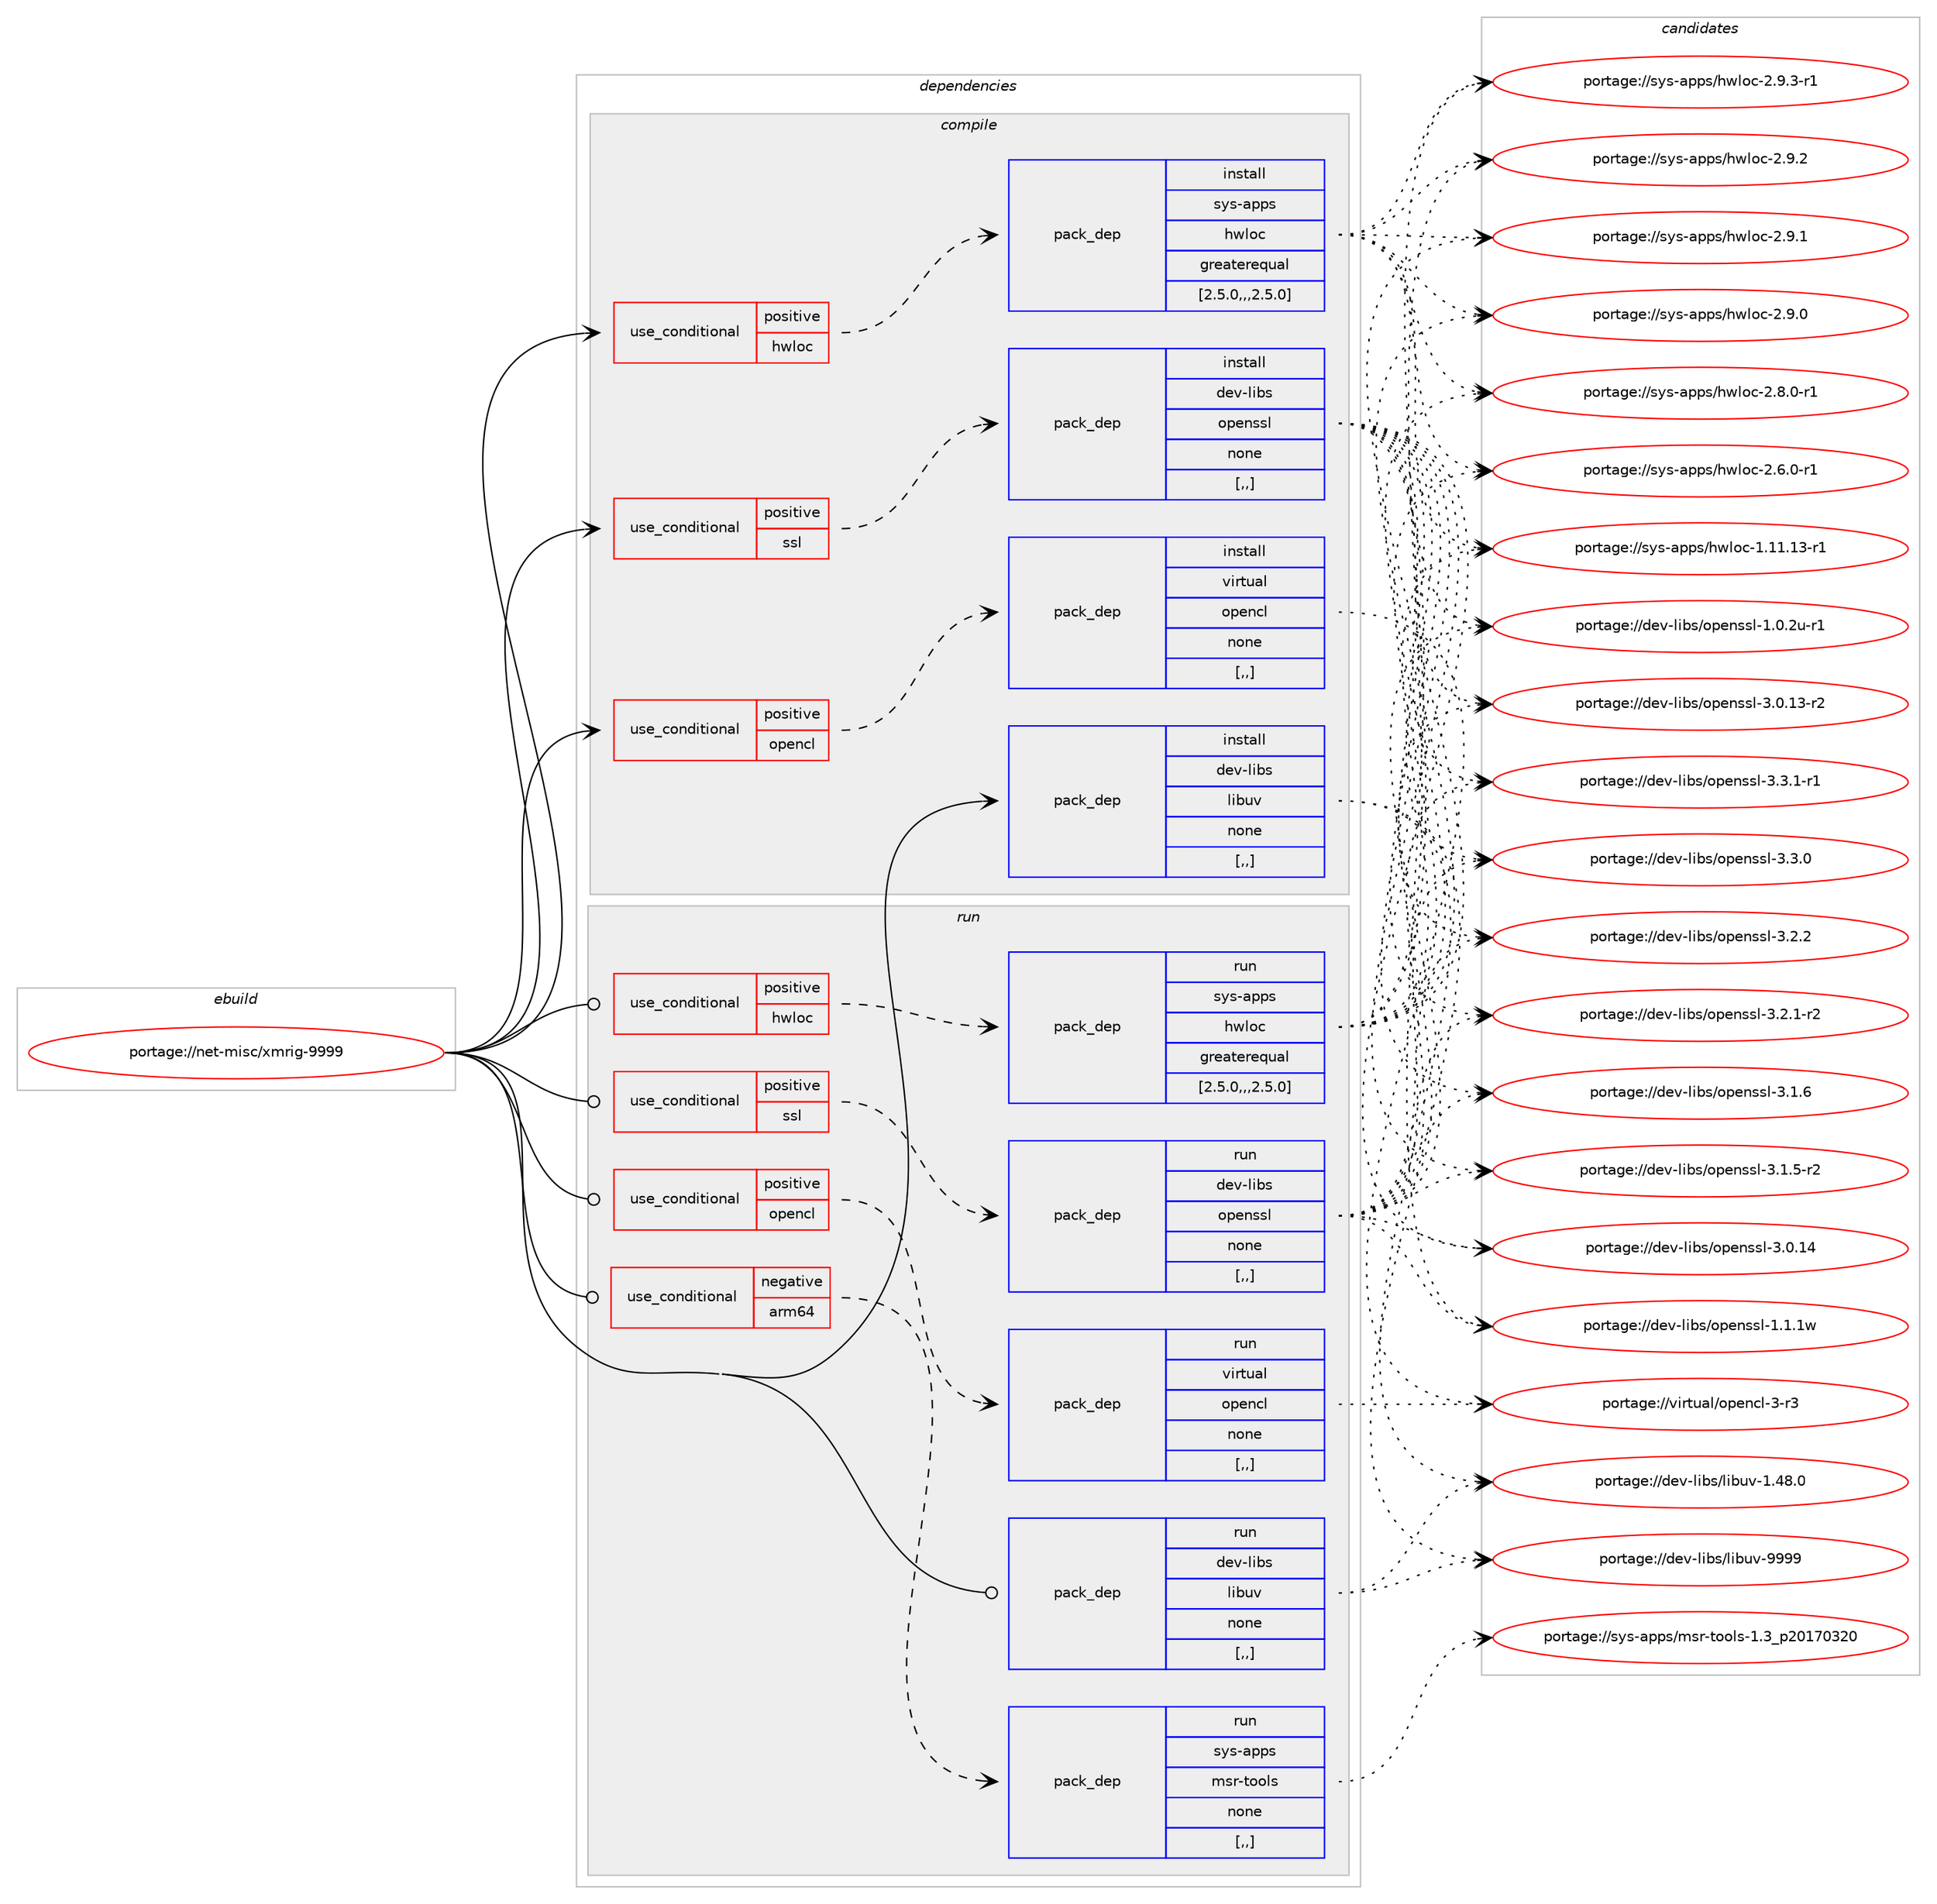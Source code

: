 digraph prolog {

# *************
# Graph options
# *************

newrank=true;
concentrate=true;
compound=true;
graph [rankdir=LR,fontname=Helvetica,fontsize=10,ranksep=1.5];#, ranksep=2.5, nodesep=0.2];
edge  [arrowhead=vee];
node  [fontname=Helvetica,fontsize=10];

# **********
# The ebuild
# **********

subgraph cluster_leftcol {
color=gray;
label=<<i>ebuild</i>>;
id [label="portage://net-misc/xmrig-9999", color=red, width=4, href="../net-misc/xmrig-9999.svg"];
}

# ****************
# The dependencies
# ****************

subgraph cluster_midcol {
color=gray;
label=<<i>dependencies</i>>;
subgraph cluster_compile {
fillcolor="#eeeeee";
style=filled;
label=<<i>compile</i>>;
subgraph cond99560 {
dependency377838 [label=<<TABLE BORDER="0" CELLBORDER="1" CELLSPACING="0" CELLPADDING="4"><TR><TD ROWSPAN="3" CELLPADDING="10">use_conditional</TD></TR><TR><TD>positive</TD></TR><TR><TD>hwloc</TD></TR></TABLE>>, shape=none, color=red];
subgraph pack275559 {
dependency377839 [label=<<TABLE BORDER="0" CELLBORDER="1" CELLSPACING="0" CELLPADDING="4" WIDTH="220"><TR><TD ROWSPAN="6" CELLPADDING="30">pack_dep</TD></TR><TR><TD WIDTH="110">install</TD></TR><TR><TD>sys-apps</TD></TR><TR><TD>hwloc</TD></TR><TR><TD>greaterequal</TD></TR><TR><TD>[2.5.0,,,2.5.0]</TD></TR></TABLE>>, shape=none, color=blue];
}
dependency377838:e -> dependency377839:w [weight=20,style="dashed",arrowhead="vee"];
}
id:e -> dependency377838:w [weight=20,style="solid",arrowhead="vee"];
subgraph cond99561 {
dependency377840 [label=<<TABLE BORDER="0" CELLBORDER="1" CELLSPACING="0" CELLPADDING="4"><TR><TD ROWSPAN="3" CELLPADDING="10">use_conditional</TD></TR><TR><TD>positive</TD></TR><TR><TD>opencl</TD></TR></TABLE>>, shape=none, color=red];
subgraph pack275560 {
dependency377841 [label=<<TABLE BORDER="0" CELLBORDER="1" CELLSPACING="0" CELLPADDING="4" WIDTH="220"><TR><TD ROWSPAN="6" CELLPADDING="30">pack_dep</TD></TR><TR><TD WIDTH="110">install</TD></TR><TR><TD>virtual</TD></TR><TR><TD>opencl</TD></TR><TR><TD>none</TD></TR><TR><TD>[,,]</TD></TR></TABLE>>, shape=none, color=blue];
}
dependency377840:e -> dependency377841:w [weight=20,style="dashed",arrowhead="vee"];
}
id:e -> dependency377840:w [weight=20,style="solid",arrowhead="vee"];
subgraph cond99562 {
dependency377842 [label=<<TABLE BORDER="0" CELLBORDER="1" CELLSPACING="0" CELLPADDING="4"><TR><TD ROWSPAN="3" CELLPADDING="10">use_conditional</TD></TR><TR><TD>positive</TD></TR><TR><TD>ssl</TD></TR></TABLE>>, shape=none, color=red];
subgraph pack275561 {
dependency377843 [label=<<TABLE BORDER="0" CELLBORDER="1" CELLSPACING="0" CELLPADDING="4" WIDTH="220"><TR><TD ROWSPAN="6" CELLPADDING="30">pack_dep</TD></TR><TR><TD WIDTH="110">install</TD></TR><TR><TD>dev-libs</TD></TR><TR><TD>openssl</TD></TR><TR><TD>none</TD></TR><TR><TD>[,,]</TD></TR></TABLE>>, shape=none, color=blue];
}
dependency377842:e -> dependency377843:w [weight=20,style="dashed",arrowhead="vee"];
}
id:e -> dependency377842:w [weight=20,style="solid",arrowhead="vee"];
subgraph pack275562 {
dependency377844 [label=<<TABLE BORDER="0" CELLBORDER="1" CELLSPACING="0" CELLPADDING="4" WIDTH="220"><TR><TD ROWSPAN="6" CELLPADDING="30">pack_dep</TD></TR><TR><TD WIDTH="110">install</TD></TR><TR><TD>dev-libs</TD></TR><TR><TD>libuv</TD></TR><TR><TD>none</TD></TR><TR><TD>[,,]</TD></TR></TABLE>>, shape=none, color=blue];
}
id:e -> dependency377844:w [weight=20,style="solid",arrowhead="vee"];
}
subgraph cluster_compileandrun {
fillcolor="#eeeeee";
style=filled;
label=<<i>compile and run</i>>;
}
subgraph cluster_run {
fillcolor="#eeeeee";
style=filled;
label=<<i>run</i>>;
subgraph cond99563 {
dependency377845 [label=<<TABLE BORDER="0" CELLBORDER="1" CELLSPACING="0" CELLPADDING="4"><TR><TD ROWSPAN="3" CELLPADDING="10">use_conditional</TD></TR><TR><TD>negative</TD></TR><TR><TD>arm64</TD></TR></TABLE>>, shape=none, color=red];
subgraph pack275563 {
dependency377846 [label=<<TABLE BORDER="0" CELLBORDER="1" CELLSPACING="0" CELLPADDING="4" WIDTH="220"><TR><TD ROWSPAN="6" CELLPADDING="30">pack_dep</TD></TR><TR><TD WIDTH="110">run</TD></TR><TR><TD>sys-apps</TD></TR><TR><TD>msr-tools</TD></TR><TR><TD>none</TD></TR><TR><TD>[,,]</TD></TR></TABLE>>, shape=none, color=blue];
}
dependency377845:e -> dependency377846:w [weight=20,style="dashed",arrowhead="vee"];
}
id:e -> dependency377845:w [weight=20,style="solid",arrowhead="odot"];
subgraph cond99564 {
dependency377847 [label=<<TABLE BORDER="0" CELLBORDER="1" CELLSPACING="0" CELLPADDING="4"><TR><TD ROWSPAN="3" CELLPADDING="10">use_conditional</TD></TR><TR><TD>positive</TD></TR><TR><TD>hwloc</TD></TR></TABLE>>, shape=none, color=red];
subgraph pack275564 {
dependency377848 [label=<<TABLE BORDER="0" CELLBORDER="1" CELLSPACING="0" CELLPADDING="4" WIDTH="220"><TR><TD ROWSPAN="6" CELLPADDING="30">pack_dep</TD></TR><TR><TD WIDTH="110">run</TD></TR><TR><TD>sys-apps</TD></TR><TR><TD>hwloc</TD></TR><TR><TD>greaterequal</TD></TR><TR><TD>[2.5.0,,,2.5.0]</TD></TR></TABLE>>, shape=none, color=blue];
}
dependency377847:e -> dependency377848:w [weight=20,style="dashed",arrowhead="vee"];
}
id:e -> dependency377847:w [weight=20,style="solid",arrowhead="odot"];
subgraph cond99565 {
dependency377849 [label=<<TABLE BORDER="0" CELLBORDER="1" CELLSPACING="0" CELLPADDING="4"><TR><TD ROWSPAN="3" CELLPADDING="10">use_conditional</TD></TR><TR><TD>positive</TD></TR><TR><TD>opencl</TD></TR></TABLE>>, shape=none, color=red];
subgraph pack275565 {
dependency377850 [label=<<TABLE BORDER="0" CELLBORDER="1" CELLSPACING="0" CELLPADDING="4" WIDTH="220"><TR><TD ROWSPAN="6" CELLPADDING="30">pack_dep</TD></TR><TR><TD WIDTH="110">run</TD></TR><TR><TD>virtual</TD></TR><TR><TD>opencl</TD></TR><TR><TD>none</TD></TR><TR><TD>[,,]</TD></TR></TABLE>>, shape=none, color=blue];
}
dependency377849:e -> dependency377850:w [weight=20,style="dashed",arrowhead="vee"];
}
id:e -> dependency377849:w [weight=20,style="solid",arrowhead="odot"];
subgraph cond99566 {
dependency377851 [label=<<TABLE BORDER="0" CELLBORDER="1" CELLSPACING="0" CELLPADDING="4"><TR><TD ROWSPAN="3" CELLPADDING="10">use_conditional</TD></TR><TR><TD>positive</TD></TR><TR><TD>ssl</TD></TR></TABLE>>, shape=none, color=red];
subgraph pack275566 {
dependency377852 [label=<<TABLE BORDER="0" CELLBORDER="1" CELLSPACING="0" CELLPADDING="4" WIDTH="220"><TR><TD ROWSPAN="6" CELLPADDING="30">pack_dep</TD></TR><TR><TD WIDTH="110">run</TD></TR><TR><TD>dev-libs</TD></TR><TR><TD>openssl</TD></TR><TR><TD>none</TD></TR><TR><TD>[,,]</TD></TR></TABLE>>, shape=none, color=blue];
}
dependency377851:e -> dependency377852:w [weight=20,style="dashed",arrowhead="vee"];
}
id:e -> dependency377851:w [weight=20,style="solid",arrowhead="odot"];
subgraph pack275567 {
dependency377853 [label=<<TABLE BORDER="0" CELLBORDER="1" CELLSPACING="0" CELLPADDING="4" WIDTH="220"><TR><TD ROWSPAN="6" CELLPADDING="30">pack_dep</TD></TR><TR><TD WIDTH="110">run</TD></TR><TR><TD>dev-libs</TD></TR><TR><TD>libuv</TD></TR><TR><TD>none</TD></TR><TR><TD>[,,]</TD></TR></TABLE>>, shape=none, color=blue];
}
id:e -> dependency377853:w [weight=20,style="solid",arrowhead="odot"];
}
}

# **************
# The candidates
# **************

subgraph cluster_choices {
rank=same;
color=gray;
label=<<i>candidates</i>>;

subgraph choice275559 {
color=black;
nodesep=1;
choice115121115459711211211547104119108111994550465746514511449 [label="portage://sys-apps/hwloc-2.9.3-r1", color=red, width=4,href="../sys-apps/hwloc-2.9.3-r1.svg"];
choice11512111545971121121154710411910811199455046574650 [label="portage://sys-apps/hwloc-2.9.2", color=red, width=4,href="../sys-apps/hwloc-2.9.2.svg"];
choice11512111545971121121154710411910811199455046574649 [label="portage://sys-apps/hwloc-2.9.1", color=red, width=4,href="../sys-apps/hwloc-2.9.1.svg"];
choice11512111545971121121154710411910811199455046574648 [label="portage://sys-apps/hwloc-2.9.0", color=red, width=4,href="../sys-apps/hwloc-2.9.0.svg"];
choice115121115459711211211547104119108111994550465646484511449 [label="portage://sys-apps/hwloc-2.8.0-r1", color=red, width=4,href="../sys-apps/hwloc-2.8.0-r1.svg"];
choice115121115459711211211547104119108111994550465446484511449 [label="portage://sys-apps/hwloc-2.6.0-r1", color=red, width=4,href="../sys-apps/hwloc-2.6.0-r1.svg"];
choice1151211154597112112115471041191081119945494649494649514511449 [label="portage://sys-apps/hwloc-1.11.13-r1", color=red, width=4,href="../sys-apps/hwloc-1.11.13-r1.svg"];
dependency377839:e -> choice115121115459711211211547104119108111994550465746514511449:w [style=dotted,weight="100"];
dependency377839:e -> choice11512111545971121121154710411910811199455046574650:w [style=dotted,weight="100"];
dependency377839:e -> choice11512111545971121121154710411910811199455046574649:w [style=dotted,weight="100"];
dependency377839:e -> choice11512111545971121121154710411910811199455046574648:w [style=dotted,weight="100"];
dependency377839:e -> choice115121115459711211211547104119108111994550465646484511449:w [style=dotted,weight="100"];
dependency377839:e -> choice115121115459711211211547104119108111994550465446484511449:w [style=dotted,weight="100"];
dependency377839:e -> choice1151211154597112112115471041191081119945494649494649514511449:w [style=dotted,weight="100"];
}
subgraph choice275560 {
color=black;
nodesep=1;
choice11810511411611797108471111121011109910845514511451 [label="portage://virtual/opencl-3-r3", color=red, width=4,href="../virtual/opencl-3-r3.svg"];
dependency377841:e -> choice11810511411611797108471111121011109910845514511451:w [style=dotted,weight="100"];
}
subgraph choice275561 {
color=black;
nodesep=1;
choice1001011184510810598115471111121011101151151084551465146494511449 [label="portage://dev-libs/openssl-3.3.1-r1", color=red, width=4,href="../dev-libs/openssl-3.3.1-r1.svg"];
choice100101118451081059811547111112101110115115108455146514648 [label="portage://dev-libs/openssl-3.3.0", color=red, width=4,href="../dev-libs/openssl-3.3.0.svg"];
choice100101118451081059811547111112101110115115108455146504650 [label="portage://dev-libs/openssl-3.2.2", color=red, width=4,href="../dev-libs/openssl-3.2.2.svg"];
choice1001011184510810598115471111121011101151151084551465046494511450 [label="portage://dev-libs/openssl-3.2.1-r2", color=red, width=4,href="../dev-libs/openssl-3.2.1-r2.svg"];
choice100101118451081059811547111112101110115115108455146494654 [label="portage://dev-libs/openssl-3.1.6", color=red, width=4,href="../dev-libs/openssl-3.1.6.svg"];
choice1001011184510810598115471111121011101151151084551464946534511450 [label="portage://dev-libs/openssl-3.1.5-r2", color=red, width=4,href="../dev-libs/openssl-3.1.5-r2.svg"];
choice10010111845108105981154711111210111011511510845514648464952 [label="portage://dev-libs/openssl-3.0.14", color=red, width=4,href="../dev-libs/openssl-3.0.14.svg"];
choice100101118451081059811547111112101110115115108455146484649514511450 [label="portage://dev-libs/openssl-3.0.13-r2", color=red, width=4,href="../dev-libs/openssl-3.0.13-r2.svg"];
choice100101118451081059811547111112101110115115108454946494649119 [label="portage://dev-libs/openssl-1.1.1w", color=red, width=4,href="../dev-libs/openssl-1.1.1w.svg"];
choice1001011184510810598115471111121011101151151084549464846501174511449 [label="portage://dev-libs/openssl-1.0.2u-r1", color=red, width=4,href="../dev-libs/openssl-1.0.2u-r1.svg"];
dependency377843:e -> choice1001011184510810598115471111121011101151151084551465146494511449:w [style=dotted,weight="100"];
dependency377843:e -> choice100101118451081059811547111112101110115115108455146514648:w [style=dotted,weight="100"];
dependency377843:e -> choice100101118451081059811547111112101110115115108455146504650:w [style=dotted,weight="100"];
dependency377843:e -> choice1001011184510810598115471111121011101151151084551465046494511450:w [style=dotted,weight="100"];
dependency377843:e -> choice100101118451081059811547111112101110115115108455146494654:w [style=dotted,weight="100"];
dependency377843:e -> choice1001011184510810598115471111121011101151151084551464946534511450:w [style=dotted,weight="100"];
dependency377843:e -> choice10010111845108105981154711111210111011511510845514648464952:w [style=dotted,weight="100"];
dependency377843:e -> choice100101118451081059811547111112101110115115108455146484649514511450:w [style=dotted,weight="100"];
dependency377843:e -> choice100101118451081059811547111112101110115115108454946494649119:w [style=dotted,weight="100"];
dependency377843:e -> choice1001011184510810598115471111121011101151151084549464846501174511449:w [style=dotted,weight="100"];
}
subgraph choice275562 {
color=black;
nodesep=1;
choice100101118451081059811547108105981171184557575757 [label="portage://dev-libs/libuv-9999", color=red, width=4,href="../dev-libs/libuv-9999.svg"];
choice1001011184510810598115471081059811711845494652564648 [label="portage://dev-libs/libuv-1.48.0", color=red, width=4,href="../dev-libs/libuv-1.48.0.svg"];
dependency377844:e -> choice100101118451081059811547108105981171184557575757:w [style=dotted,weight="100"];
dependency377844:e -> choice1001011184510810598115471081059811711845494652564648:w [style=dotted,weight="100"];
}
subgraph choice275563 {
color=black;
nodesep=1;
choice1151211154597112112115471091151144511611111110811545494651951125048495548515048 [label="portage://sys-apps/msr-tools-1.3_p20170320", color=red, width=4,href="../sys-apps/msr-tools-1.3_p20170320.svg"];
dependency377846:e -> choice1151211154597112112115471091151144511611111110811545494651951125048495548515048:w [style=dotted,weight="100"];
}
subgraph choice275564 {
color=black;
nodesep=1;
choice115121115459711211211547104119108111994550465746514511449 [label="portage://sys-apps/hwloc-2.9.3-r1", color=red, width=4,href="../sys-apps/hwloc-2.9.3-r1.svg"];
choice11512111545971121121154710411910811199455046574650 [label="portage://sys-apps/hwloc-2.9.2", color=red, width=4,href="../sys-apps/hwloc-2.9.2.svg"];
choice11512111545971121121154710411910811199455046574649 [label="portage://sys-apps/hwloc-2.9.1", color=red, width=4,href="../sys-apps/hwloc-2.9.1.svg"];
choice11512111545971121121154710411910811199455046574648 [label="portage://sys-apps/hwloc-2.9.0", color=red, width=4,href="../sys-apps/hwloc-2.9.0.svg"];
choice115121115459711211211547104119108111994550465646484511449 [label="portage://sys-apps/hwloc-2.8.0-r1", color=red, width=4,href="../sys-apps/hwloc-2.8.0-r1.svg"];
choice115121115459711211211547104119108111994550465446484511449 [label="portage://sys-apps/hwloc-2.6.0-r1", color=red, width=4,href="../sys-apps/hwloc-2.6.0-r1.svg"];
choice1151211154597112112115471041191081119945494649494649514511449 [label="portage://sys-apps/hwloc-1.11.13-r1", color=red, width=4,href="../sys-apps/hwloc-1.11.13-r1.svg"];
dependency377848:e -> choice115121115459711211211547104119108111994550465746514511449:w [style=dotted,weight="100"];
dependency377848:e -> choice11512111545971121121154710411910811199455046574650:w [style=dotted,weight="100"];
dependency377848:e -> choice11512111545971121121154710411910811199455046574649:w [style=dotted,weight="100"];
dependency377848:e -> choice11512111545971121121154710411910811199455046574648:w [style=dotted,weight="100"];
dependency377848:e -> choice115121115459711211211547104119108111994550465646484511449:w [style=dotted,weight="100"];
dependency377848:e -> choice115121115459711211211547104119108111994550465446484511449:w [style=dotted,weight="100"];
dependency377848:e -> choice1151211154597112112115471041191081119945494649494649514511449:w [style=dotted,weight="100"];
}
subgraph choice275565 {
color=black;
nodesep=1;
choice11810511411611797108471111121011109910845514511451 [label="portage://virtual/opencl-3-r3", color=red, width=4,href="../virtual/opencl-3-r3.svg"];
dependency377850:e -> choice11810511411611797108471111121011109910845514511451:w [style=dotted,weight="100"];
}
subgraph choice275566 {
color=black;
nodesep=1;
choice1001011184510810598115471111121011101151151084551465146494511449 [label="portage://dev-libs/openssl-3.3.1-r1", color=red, width=4,href="../dev-libs/openssl-3.3.1-r1.svg"];
choice100101118451081059811547111112101110115115108455146514648 [label="portage://dev-libs/openssl-3.3.0", color=red, width=4,href="../dev-libs/openssl-3.3.0.svg"];
choice100101118451081059811547111112101110115115108455146504650 [label="portage://dev-libs/openssl-3.2.2", color=red, width=4,href="../dev-libs/openssl-3.2.2.svg"];
choice1001011184510810598115471111121011101151151084551465046494511450 [label="portage://dev-libs/openssl-3.2.1-r2", color=red, width=4,href="../dev-libs/openssl-3.2.1-r2.svg"];
choice100101118451081059811547111112101110115115108455146494654 [label="portage://dev-libs/openssl-3.1.6", color=red, width=4,href="../dev-libs/openssl-3.1.6.svg"];
choice1001011184510810598115471111121011101151151084551464946534511450 [label="portage://dev-libs/openssl-3.1.5-r2", color=red, width=4,href="../dev-libs/openssl-3.1.5-r2.svg"];
choice10010111845108105981154711111210111011511510845514648464952 [label="portage://dev-libs/openssl-3.0.14", color=red, width=4,href="../dev-libs/openssl-3.0.14.svg"];
choice100101118451081059811547111112101110115115108455146484649514511450 [label="portage://dev-libs/openssl-3.0.13-r2", color=red, width=4,href="../dev-libs/openssl-3.0.13-r2.svg"];
choice100101118451081059811547111112101110115115108454946494649119 [label="portage://dev-libs/openssl-1.1.1w", color=red, width=4,href="../dev-libs/openssl-1.1.1w.svg"];
choice1001011184510810598115471111121011101151151084549464846501174511449 [label="portage://dev-libs/openssl-1.0.2u-r1", color=red, width=4,href="../dev-libs/openssl-1.0.2u-r1.svg"];
dependency377852:e -> choice1001011184510810598115471111121011101151151084551465146494511449:w [style=dotted,weight="100"];
dependency377852:e -> choice100101118451081059811547111112101110115115108455146514648:w [style=dotted,weight="100"];
dependency377852:e -> choice100101118451081059811547111112101110115115108455146504650:w [style=dotted,weight="100"];
dependency377852:e -> choice1001011184510810598115471111121011101151151084551465046494511450:w [style=dotted,weight="100"];
dependency377852:e -> choice100101118451081059811547111112101110115115108455146494654:w [style=dotted,weight="100"];
dependency377852:e -> choice1001011184510810598115471111121011101151151084551464946534511450:w [style=dotted,weight="100"];
dependency377852:e -> choice10010111845108105981154711111210111011511510845514648464952:w [style=dotted,weight="100"];
dependency377852:e -> choice100101118451081059811547111112101110115115108455146484649514511450:w [style=dotted,weight="100"];
dependency377852:e -> choice100101118451081059811547111112101110115115108454946494649119:w [style=dotted,weight="100"];
dependency377852:e -> choice1001011184510810598115471111121011101151151084549464846501174511449:w [style=dotted,weight="100"];
}
subgraph choice275567 {
color=black;
nodesep=1;
choice100101118451081059811547108105981171184557575757 [label="portage://dev-libs/libuv-9999", color=red, width=4,href="../dev-libs/libuv-9999.svg"];
choice1001011184510810598115471081059811711845494652564648 [label="portage://dev-libs/libuv-1.48.0", color=red, width=4,href="../dev-libs/libuv-1.48.0.svg"];
dependency377853:e -> choice100101118451081059811547108105981171184557575757:w [style=dotted,weight="100"];
dependency377853:e -> choice1001011184510810598115471081059811711845494652564648:w [style=dotted,weight="100"];
}
}

}
